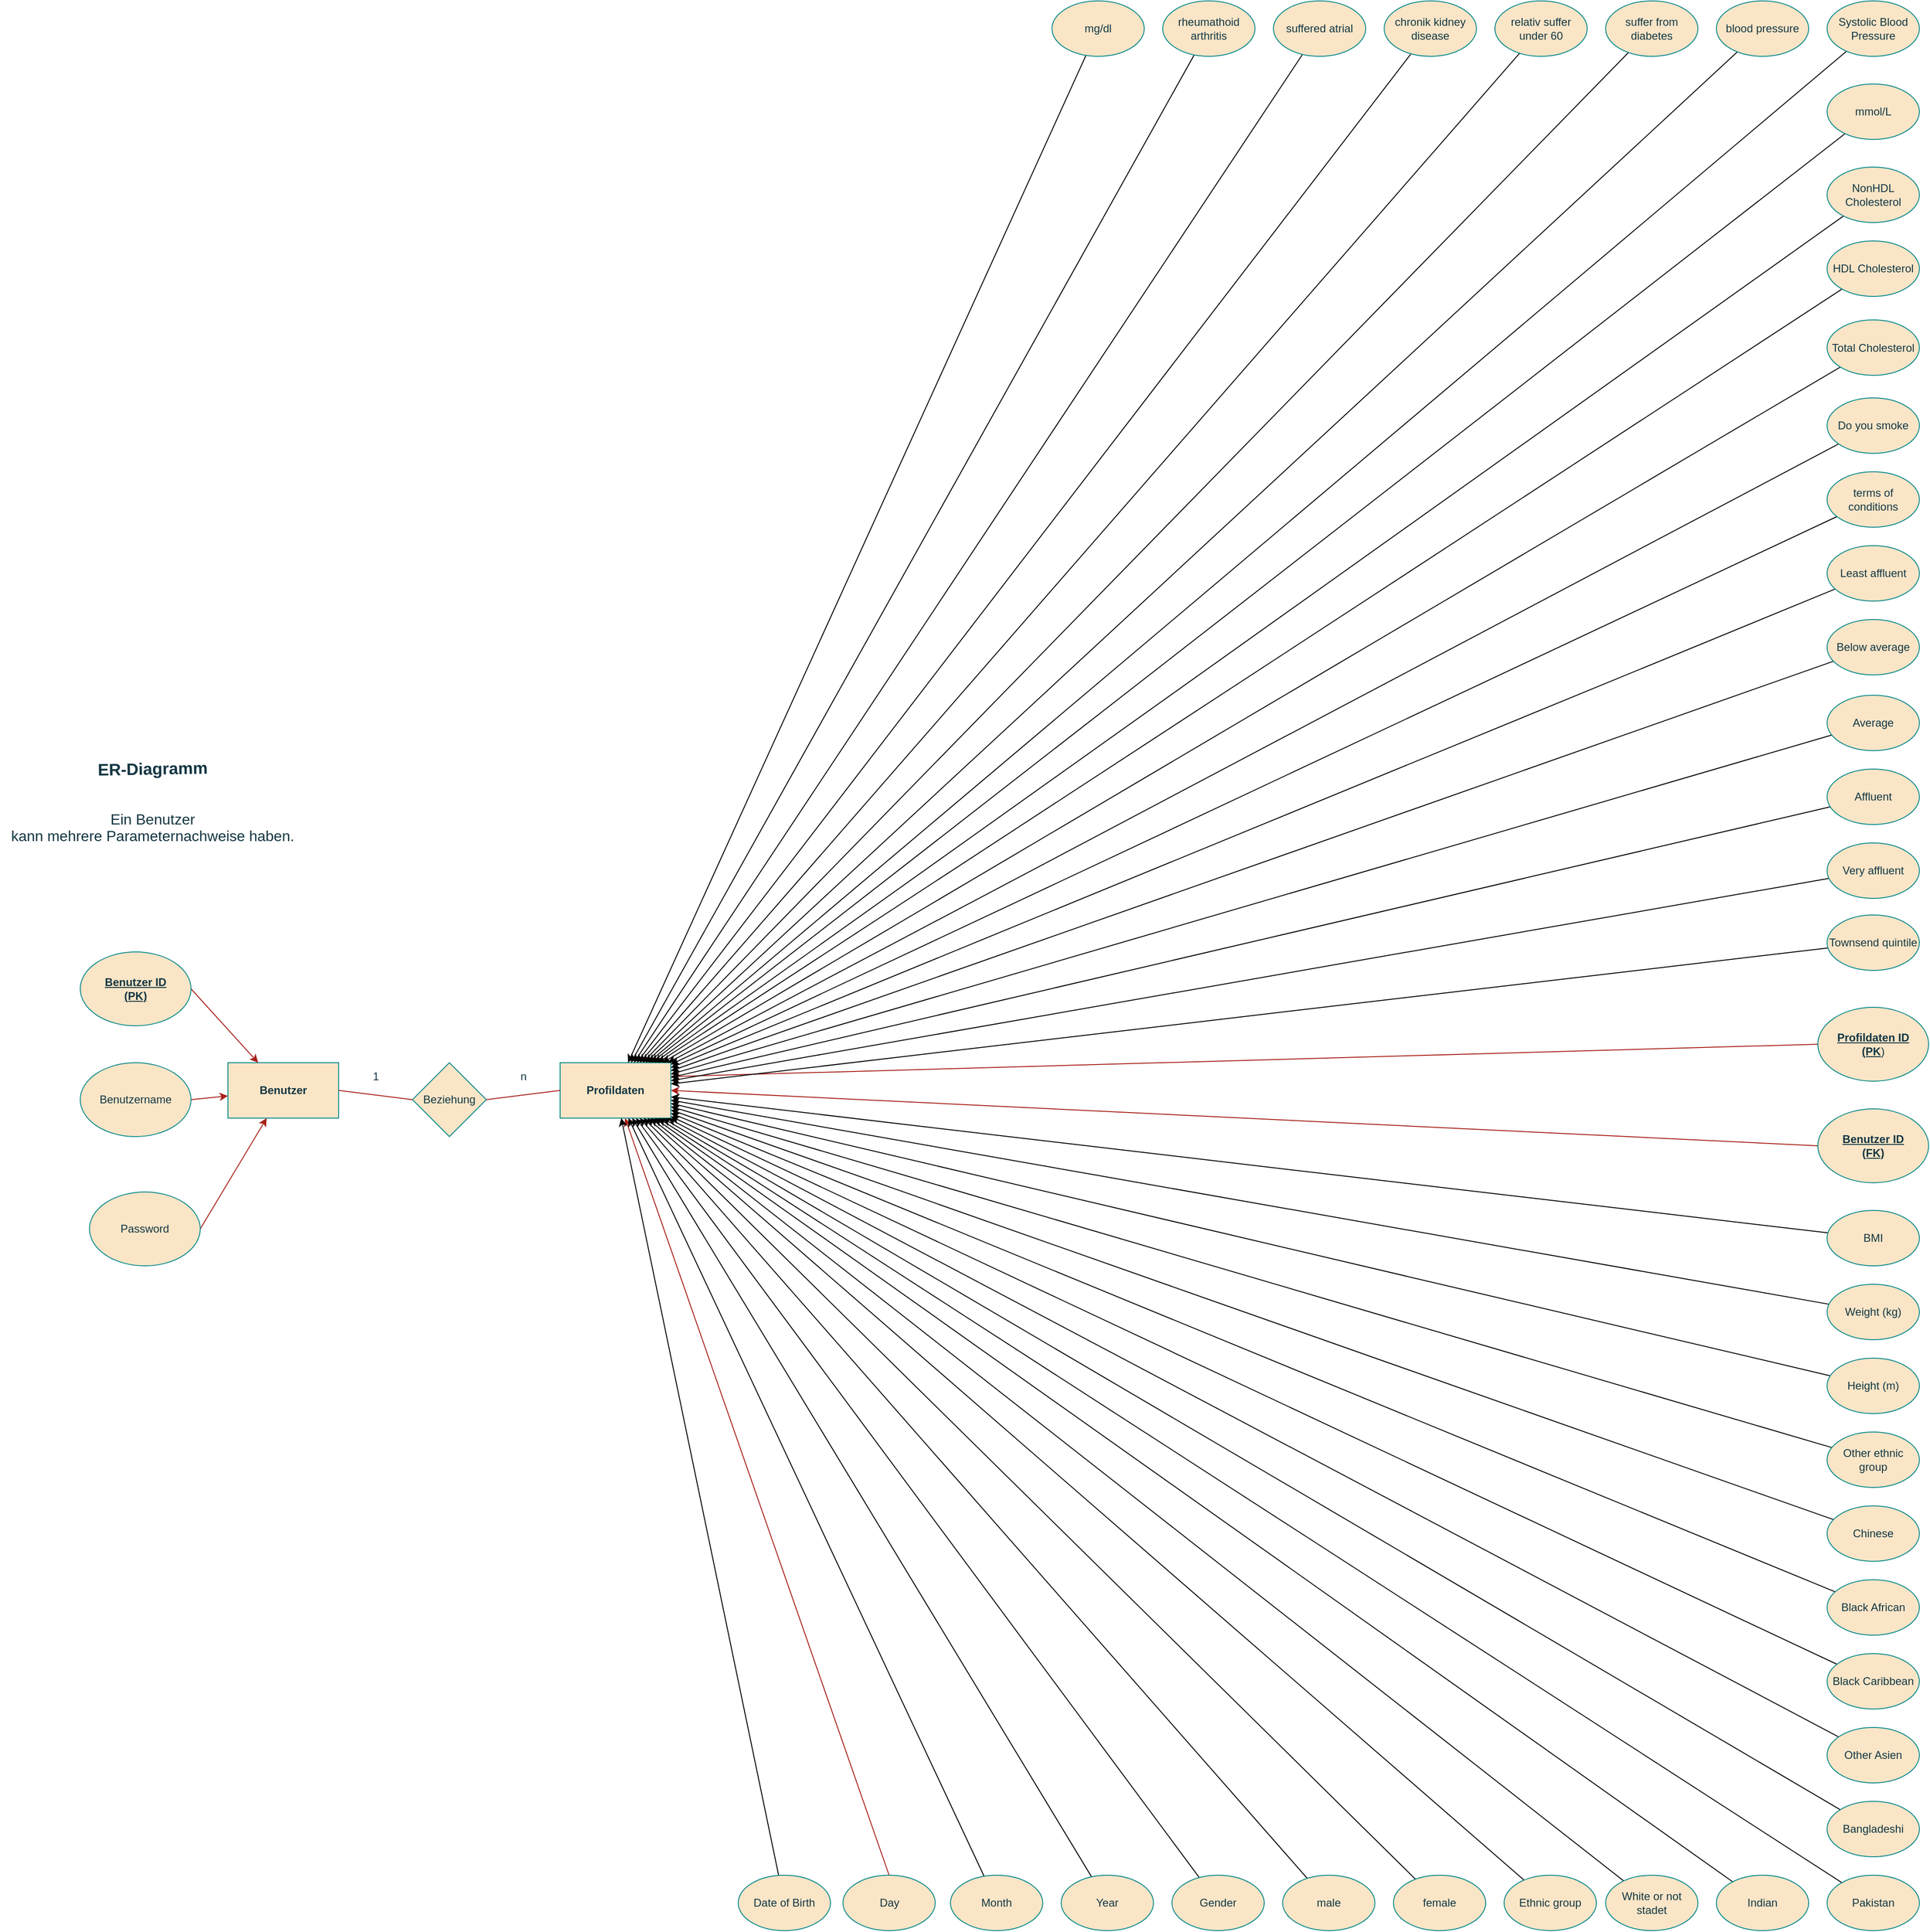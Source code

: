 <mxfile version="24.8.6">
  <diagram name="Seite-1" id="MP-LLtCLatFORLgfSGGj">
    <mxGraphModel dx="3050" dy="2435" grid="1" gridSize="10" guides="1" tooltips="1" connect="1" arrows="1" fold="1" page="1" pageScale="1" pageWidth="827" pageHeight="1169" math="0" shadow="0">
      <root>
        <mxCell id="0" />
        <mxCell id="1" parent="0" />
        <mxCell id="QgiqVFYCfaP-VQnLxZwK-1" value="&lt;b&gt;Benutzer&lt;/b&gt;" style="rounded=0;whiteSpace=wrap;html=1;labelBackgroundColor=none;fillColor=#FAE5C7;strokeColor=#0F8B8D;fontColor=#143642;" parent="1" vertex="1">
          <mxGeometry x="-253" y="220" width="120" height="60" as="geometry" />
        </mxCell>
        <mxCell id="QgiqVFYCfaP-VQnLxZwK-2" style="rounded=0;orthogonalLoop=1;jettySize=auto;html=1;exitX=1;exitY=0.5;exitDx=0;exitDy=0;labelBackgroundColor=none;strokeColor=#A8201A;fontColor=default;" parent="1" source="QgiqVFYCfaP-VQnLxZwK-3" target="QgiqVFYCfaP-VQnLxZwK-1" edge="1">
          <mxGeometry relative="1" as="geometry" />
        </mxCell>
        <mxCell id="QgiqVFYCfaP-VQnLxZwK-3" value="Benutzername" style="ellipse;whiteSpace=wrap;html=1;labelBackgroundColor=none;fillColor=#FAE5C7;strokeColor=#0F8B8D;fontColor=#143642;" parent="1" vertex="1">
          <mxGeometry x="-413" y="220" width="120" height="80" as="geometry" />
        </mxCell>
        <mxCell id="QgiqVFYCfaP-VQnLxZwK-4" value="Beziehung" style="rhombus;whiteSpace=wrap;html=1;labelBackgroundColor=none;fillColor=#FAE5C7;strokeColor=#0F8B8D;fontColor=#143642;" parent="1" vertex="1">
          <mxGeometry x="-53" y="220" width="80" height="80" as="geometry" />
        </mxCell>
        <mxCell id="QgiqVFYCfaP-VQnLxZwK-5" value="&lt;b&gt;Profildaten&lt;/b&gt;" style="rounded=0;whiteSpace=wrap;html=1;labelBackgroundColor=none;fillColor=#FAE5C7;strokeColor=#0F8B8D;fontColor=#143642;" parent="1" vertex="1">
          <mxGeometry x="107" y="220" width="120" height="60" as="geometry" />
        </mxCell>
        <mxCell id="QgiqVFYCfaP-VQnLxZwK-6" value="" style="endArrow=none;html=1;rounded=0;exitX=1;exitY=0.5;exitDx=0;exitDy=0;entryX=0;entryY=0.5;entryDx=0;entryDy=0;labelBackgroundColor=none;strokeColor=#A8201A;fontColor=default;" parent="1" source="QgiqVFYCfaP-VQnLxZwK-1" target="QgiqVFYCfaP-VQnLxZwK-4" edge="1">
          <mxGeometry width="50" height="50" relative="1" as="geometry">
            <mxPoint x="-93" y="180" as="sourcePoint" />
            <mxPoint x="-43" y="130" as="targetPoint" />
          </mxGeometry>
        </mxCell>
        <mxCell id="QgiqVFYCfaP-VQnLxZwK-7" value="" style="endArrow=none;html=1;rounded=0;exitX=1;exitY=0.5;exitDx=0;exitDy=0;entryX=0;entryY=0.5;entryDx=0;entryDy=0;labelBackgroundColor=none;strokeColor=#A8201A;fontColor=default;" parent="1" source="QgiqVFYCfaP-VQnLxZwK-4" target="QgiqVFYCfaP-VQnLxZwK-5" edge="1">
          <mxGeometry width="50" height="50" relative="1" as="geometry">
            <mxPoint x="67" y="210" as="sourcePoint" />
            <mxPoint x="117" y="160" as="targetPoint" />
          </mxGeometry>
        </mxCell>
        <mxCell id="QgiqVFYCfaP-VQnLxZwK-8" value="1" style="text;html=1;align=center;verticalAlign=middle;resizable=0;points=[];autosize=1;strokeColor=none;fillColor=none;labelBackgroundColor=none;fontColor=#143642;" parent="1" vertex="1">
          <mxGeometry x="-108" y="220" width="30" height="30" as="geometry" />
        </mxCell>
        <mxCell id="QgiqVFYCfaP-VQnLxZwK-9" value="n" style="text;html=1;align=center;verticalAlign=middle;resizable=0;points=[];autosize=1;strokeColor=none;fillColor=none;labelBackgroundColor=none;fontColor=#143642;" parent="1" vertex="1">
          <mxGeometry x="52" y="220" width="30" height="30" as="geometry" />
        </mxCell>
        <mxCell id="QgiqVFYCfaP-VQnLxZwK-10" style="rounded=0;orthogonalLoop=1;jettySize=auto;html=1;exitX=0;exitY=0.5;exitDx=0;exitDy=0;entryX=1;entryY=0.5;entryDx=0;entryDy=0;labelBackgroundColor=none;strokeColor=#A8201A;fontColor=default;" parent="1" source="QgiqVFYCfaP-VQnLxZwK-11" target="QgiqVFYCfaP-VQnLxZwK-5" edge="1">
          <mxGeometry relative="1" as="geometry" />
        </mxCell>
        <mxCell id="QgiqVFYCfaP-VQnLxZwK-11" value="&lt;b&gt;&lt;u&gt;Benutzer ID&lt;/u&gt;&lt;/b&gt;&lt;div&gt;&lt;b&gt;&lt;u&gt;(FK)&lt;/u&gt;&lt;/b&gt;&lt;/div&gt;" style="ellipse;whiteSpace=wrap;html=1;labelBackgroundColor=none;fillColor=#FAE5C7;strokeColor=#0F8B8D;fontColor=#143642;" parent="1" vertex="1">
          <mxGeometry x="1470" y="270" width="120" height="80" as="geometry" />
        </mxCell>
        <mxCell id="QgiqVFYCfaP-VQnLxZwK-12" style="rounded=0;orthogonalLoop=1;jettySize=auto;html=1;exitX=1;exitY=0.5;exitDx=0;exitDy=0;labelBackgroundColor=none;strokeColor=#A8201A;fontColor=default;" parent="1" source="QgiqVFYCfaP-VQnLxZwK-13" target="QgiqVFYCfaP-VQnLxZwK-1" edge="1">
          <mxGeometry relative="1" as="geometry" />
        </mxCell>
        <mxCell id="QgiqVFYCfaP-VQnLxZwK-13" value="Password" style="ellipse;whiteSpace=wrap;html=1;labelBackgroundColor=none;fillColor=#FAE5C7;strokeColor=#0F8B8D;fontColor=#143642;" parent="1" vertex="1">
          <mxGeometry x="-403" y="360" width="120" height="80" as="geometry" />
        </mxCell>
        <mxCell id="QgiqVFYCfaP-VQnLxZwK-14" style="rounded=0;orthogonalLoop=1;jettySize=auto;html=1;exitX=1;exitY=0.5;exitDx=0;exitDy=0;labelBackgroundColor=none;strokeColor=#A8201A;fontColor=default;" parent="1" source="QgiqVFYCfaP-VQnLxZwK-15" target="QgiqVFYCfaP-VQnLxZwK-1" edge="1">
          <mxGeometry relative="1" as="geometry" />
        </mxCell>
        <mxCell id="QgiqVFYCfaP-VQnLxZwK-15" value="&lt;u&gt;&lt;b&gt;Benutzer ID&lt;/b&gt;&lt;/u&gt;&lt;div&gt;&lt;u&gt;&lt;b&gt;(PK)&lt;/b&gt;&lt;/u&gt;&lt;/div&gt;" style="ellipse;whiteSpace=wrap;html=1;labelBackgroundColor=none;fillColor=#FAE5C7;strokeColor=#0F8B8D;fontColor=#143642;" parent="1" vertex="1">
          <mxGeometry x="-413" y="100" width="120" height="80" as="geometry" />
        </mxCell>
        <mxCell id="QgiqVFYCfaP-VQnLxZwK-22" style="rounded=0;orthogonalLoop=1;jettySize=auto;html=1;exitX=0.5;exitY=0;exitDx=0;exitDy=0;labelBackgroundColor=none;strokeColor=#A8201A;fontColor=default;curved=1;" parent="1" source="QgiqVFYCfaP-VQnLxZwK-23" target="QgiqVFYCfaP-VQnLxZwK-5" edge="1">
          <mxGeometry relative="1" as="geometry" />
        </mxCell>
        <mxCell id="QgiqVFYCfaP-VQnLxZwK-23" value="Day" style="ellipse;whiteSpace=wrap;html=1;labelBackgroundColor=none;fillColor=#FAE5C7;strokeColor=#0F8B8D;fontColor=#143642;" parent="1" vertex="1">
          <mxGeometry x="413.5" y="1100" width="100" height="60" as="geometry" />
        </mxCell>
        <mxCell id="QgiqVFYCfaP-VQnLxZwK-26" style="rounded=0;orthogonalLoop=1;jettySize=auto;html=1;exitX=0;exitY=0.5;exitDx=0;exitDy=0;entryX=1;entryY=0.25;entryDx=0;entryDy=0;labelBackgroundColor=none;strokeColor=#A8201A;fontColor=default;" parent="1" source="QgiqVFYCfaP-VQnLxZwK-27" target="QgiqVFYCfaP-VQnLxZwK-5" edge="1">
          <mxGeometry relative="1" as="geometry" />
        </mxCell>
        <mxCell id="QgiqVFYCfaP-VQnLxZwK-27" value="&lt;b&gt;&lt;u&gt;Profildaten ID&lt;/u&gt;&lt;/b&gt;&lt;div&gt;&lt;b&gt;&lt;u&gt;(PK&lt;/u&gt;&lt;/b&gt;)&lt;/div&gt;" style="ellipse;whiteSpace=wrap;html=1;labelBackgroundColor=none;fillColor=#FAE5C7;strokeColor=#0F8B8D;fontColor=#143642;" parent="1" vertex="1">
          <mxGeometry x="1470" y="160" width="120" height="80" as="geometry" />
        </mxCell>
        <mxCell id="QgiqVFYCfaP-VQnLxZwK-28" value="&lt;p style=&quot;mso-margin-top-alt:auto;mso-margin-bottom-alt:auto;&lt;br/&gt;line-height:normal;mso-outline-level:3&quot; class=&quot;MsoNormal&quot;&gt;&lt;b&gt;&lt;span style=&quot;font-size:13.5pt;&lt;br/&gt;font-family:&amp;quot;Times New Roman&amp;quot;,serif;mso-fareast-font-family:&amp;quot;Times New Roman&amp;quot;;&lt;br/&gt;mso-font-kerning:0pt;mso-ligatures:none;mso-fareast-language:DE&quot;&gt;ER-Diagramm&lt;br&gt;&lt;/span&gt;&lt;/b&gt;&lt;/p&gt;" style="text;html=1;align=center;verticalAlign=middle;resizable=0;points=[];autosize=1;strokeColor=none;fillColor=none;rotation=-1;labelBackgroundColor=none;fontColor=#143642;" parent="1" vertex="1">
          <mxGeometry x="-405" y="-128" width="140" height="60" as="geometry" />
        </mxCell>
        <mxCell id="QgiqVFYCfaP-VQnLxZwK-29" value="&lt;p style=&quot;mso-margin-top-alt:auto;mso-margin-bottom-alt:auto;&lt;br/&gt;margin-left:36.0pt;line-height:normal&quot; class=&quot;MsoNormal&quot;&gt;&lt;span style=&quot;font-size:12.0pt;&lt;br/&gt;font-family:&amp;quot;Times New Roman&amp;quot;,serif;mso-fareast-font-family:&amp;quot;Times New Roman&amp;quot;;&lt;br/&gt;mso-font-kerning:0pt;mso-ligatures:none;mso-fareast-language:DE&quot;&gt;Ein Benutzer&lt;br&gt;kann mehrere Parameternachweise haben.&lt;b&gt;&lt;/b&gt;&lt;/span&gt;&lt;/p&gt;" style="text;html=1;align=center;verticalAlign=middle;resizable=0;points=[];autosize=1;strokeColor=none;fillColor=none;labelBackgroundColor=none;fontColor=#143642;" parent="1" vertex="1">
          <mxGeometry x="-500" y="-70" width="330" height="70" as="geometry" />
        </mxCell>
        <mxCell id="cBlSXwgAB2ltFDq-QTNZ-32" style="rounded=0;orthogonalLoop=1;jettySize=auto;html=1;" edge="1" parent="1" source="QgiqVFYCfaP-VQnLxZwK-30" target="QgiqVFYCfaP-VQnLxZwK-5">
          <mxGeometry relative="1" as="geometry" />
        </mxCell>
        <mxCell id="QgiqVFYCfaP-VQnLxZwK-30" value="Systolic Blood Pressure" style="ellipse;whiteSpace=wrap;html=1;labelBackgroundColor=none;fillColor=#FAE5C7;strokeColor=#0F8B8D;fontColor=#143642;" parent="1" vertex="1">
          <mxGeometry x="1480" y="-930" width="100" height="60" as="geometry" />
        </mxCell>
        <mxCell id="cBlSXwgAB2ltFDq-QTNZ-31" style="rounded=0;orthogonalLoop=1;jettySize=auto;html=1;" edge="1" parent="1" source="QgiqVFYCfaP-VQnLxZwK-31" target="QgiqVFYCfaP-VQnLxZwK-5">
          <mxGeometry relative="1" as="geometry" />
        </mxCell>
        <mxCell id="QgiqVFYCfaP-VQnLxZwK-31" value="mmol/L" style="ellipse;whiteSpace=wrap;html=1;labelBackgroundColor=none;fillColor=#FAE5C7;strokeColor=#0F8B8D;fontColor=#143642;" parent="1" vertex="1">
          <mxGeometry x="1480" y="-840" width="100" height="60" as="geometry" />
        </mxCell>
        <mxCell id="cBlSXwgAB2ltFDq-QTNZ-30" style="rounded=0;orthogonalLoop=1;jettySize=auto;html=1;" edge="1" parent="1" source="QgiqVFYCfaP-VQnLxZwK-32" target="QgiqVFYCfaP-VQnLxZwK-5">
          <mxGeometry relative="1" as="geometry" />
        </mxCell>
        <mxCell id="QgiqVFYCfaP-VQnLxZwK-32" value="NonHDL Cholesterol" style="ellipse;whiteSpace=wrap;html=1;labelBackgroundColor=none;fillColor=#FAE5C7;strokeColor=#0F8B8D;fontColor=#143642;" parent="1" vertex="1">
          <mxGeometry x="1480" y="-750" width="100" height="60" as="geometry" />
        </mxCell>
        <mxCell id="cBlSXwgAB2ltFDq-QTNZ-29" style="rounded=0;orthogonalLoop=1;jettySize=auto;html=1;" edge="1" parent="1" source="QgiqVFYCfaP-VQnLxZwK-33" target="QgiqVFYCfaP-VQnLxZwK-5">
          <mxGeometry relative="1" as="geometry" />
        </mxCell>
        <mxCell id="QgiqVFYCfaP-VQnLxZwK-33" value="HDL Cholesterol" style="ellipse;whiteSpace=wrap;html=1;labelBackgroundColor=none;fillColor=#FAE5C7;strokeColor=#0F8B8D;fontColor=#143642;" parent="1" vertex="1">
          <mxGeometry x="1480" y="-670" width="100" height="60" as="geometry" />
        </mxCell>
        <mxCell id="cBlSXwgAB2ltFDq-QTNZ-28" style="rounded=0;orthogonalLoop=1;jettySize=auto;html=1;" edge="1" parent="1" source="QgiqVFYCfaP-VQnLxZwK-34" target="QgiqVFYCfaP-VQnLxZwK-5">
          <mxGeometry relative="1" as="geometry" />
        </mxCell>
        <mxCell id="QgiqVFYCfaP-VQnLxZwK-34" value="Total Cholesterol" style="ellipse;whiteSpace=wrap;html=1;labelBackgroundColor=none;fillColor=#FAE5C7;strokeColor=#0F8B8D;fontColor=#143642;" parent="1" vertex="1">
          <mxGeometry x="1480" y="-584.5" width="100" height="60" as="geometry" />
        </mxCell>
        <mxCell id="cBlSXwgAB2ltFDq-QTNZ-27" style="rounded=0;orthogonalLoop=1;jettySize=auto;html=1;" edge="1" parent="1" source="QgiqVFYCfaP-VQnLxZwK-35" target="QgiqVFYCfaP-VQnLxZwK-5">
          <mxGeometry relative="1" as="geometry" />
        </mxCell>
        <mxCell id="QgiqVFYCfaP-VQnLxZwK-35" value="Do you smoke" style="ellipse;whiteSpace=wrap;html=1;labelBackgroundColor=none;fillColor=#FAE5C7;strokeColor=#0F8B8D;fontColor=#143642;" parent="1" vertex="1">
          <mxGeometry x="1480" y="-500" width="100" height="60" as="geometry" />
        </mxCell>
        <mxCell id="cBlSXwgAB2ltFDq-QTNZ-26" style="rounded=0;orthogonalLoop=1;jettySize=auto;html=1;" edge="1" parent="1" source="QgiqVFYCfaP-VQnLxZwK-36" target="QgiqVFYCfaP-VQnLxZwK-5">
          <mxGeometry relative="1" as="geometry" />
        </mxCell>
        <mxCell id="QgiqVFYCfaP-VQnLxZwK-36" value="terms of conditions" style="ellipse;whiteSpace=wrap;html=1;labelBackgroundColor=none;fillColor=#FAE5C7;strokeColor=#0F8B8D;fontColor=#143642;" parent="1" vertex="1">
          <mxGeometry x="1480" y="-420" width="100" height="60" as="geometry" />
        </mxCell>
        <mxCell id="cBlSXwgAB2ltFDq-QTNZ-25" style="rounded=0;orthogonalLoop=1;jettySize=auto;html=1;" edge="1" parent="1" source="QgiqVFYCfaP-VQnLxZwK-37" target="QgiqVFYCfaP-VQnLxZwK-5">
          <mxGeometry relative="1" as="geometry" />
        </mxCell>
        <mxCell id="QgiqVFYCfaP-VQnLxZwK-37" value="Least affluent" style="ellipse;whiteSpace=wrap;html=1;labelBackgroundColor=none;fillColor=#FAE5C7;strokeColor=#0F8B8D;fontColor=#143642;" parent="1" vertex="1">
          <mxGeometry x="1480" y="-340" width="100" height="60" as="geometry" />
        </mxCell>
        <mxCell id="cBlSXwgAB2ltFDq-QTNZ-24" style="rounded=0;orthogonalLoop=1;jettySize=auto;html=1;" edge="1" parent="1" source="QgiqVFYCfaP-VQnLxZwK-38" target="QgiqVFYCfaP-VQnLxZwK-5">
          <mxGeometry relative="1" as="geometry" />
        </mxCell>
        <mxCell id="QgiqVFYCfaP-VQnLxZwK-38" value="Below average" style="ellipse;whiteSpace=wrap;html=1;labelBackgroundColor=none;fillColor=#FAE5C7;strokeColor=#0F8B8D;fontColor=#143642;" parent="1" vertex="1">
          <mxGeometry x="1480" y="-260" width="100" height="60" as="geometry" />
        </mxCell>
        <mxCell id="cBlSXwgAB2ltFDq-QTNZ-23" style="rounded=0;orthogonalLoop=1;jettySize=auto;html=1;" edge="1" parent="1" source="QgiqVFYCfaP-VQnLxZwK-39" target="QgiqVFYCfaP-VQnLxZwK-5">
          <mxGeometry relative="1" as="geometry" />
        </mxCell>
        <mxCell id="QgiqVFYCfaP-VQnLxZwK-39" value="Average" style="ellipse;whiteSpace=wrap;html=1;labelBackgroundColor=none;fillColor=#FAE5C7;strokeColor=#0F8B8D;fontColor=#143642;" parent="1" vertex="1">
          <mxGeometry x="1480" y="-178" width="100" height="60" as="geometry" />
        </mxCell>
        <mxCell id="cBlSXwgAB2ltFDq-QTNZ-22" style="rounded=0;orthogonalLoop=1;jettySize=auto;html=1;" edge="1" parent="1" source="QgiqVFYCfaP-VQnLxZwK-40" target="QgiqVFYCfaP-VQnLxZwK-5">
          <mxGeometry relative="1" as="geometry" />
        </mxCell>
        <mxCell id="QgiqVFYCfaP-VQnLxZwK-40" value="Affluent" style="ellipse;whiteSpace=wrap;html=1;labelBackgroundColor=none;fillColor=#FAE5C7;strokeColor=#0F8B8D;fontColor=#143642;" parent="1" vertex="1">
          <mxGeometry x="1480" y="-98" width="100" height="60" as="geometry" />
        </mxCell>
        <mxCell id="cBlSXwgAB2ltFDq-QTNZ-20" style="rounded=0;orthogonalLoop=1;jettySize=auto;html=1;" edge="1" parent="1" source="QgiqVFYCfaP-VQnLxZwK-41" target="QgiqVFYCfaP-VQnLxZwK-5">
          <mxGeometry relative="1" as="geometry" />
        </mxCell>
        <mxCell id="QgiqVFYCfaP-VQnLxZwK-41" value="Very affluent" style="ellipse;whiteSpace=wrap;html=1;labelBackgroundColor=none;fillColor=#FAE5C7;strokeColor=#0F8B8D;fontColor=#143642;" parent="1" vertex="1">
          <mxGeometry x="1480" y="-18" width="100" height="60" as="geometry" />
        </mxCell>
        <mxCell id="cBlSXwgAB2ltFDq-QTNZ-21" style="rounded=0;orthogonalLoop=1;jettySize=auto;html=1;" edge="1" parent="1" source="QgiqVFYCfaP-VQnLxZwK-42" target="QgiqVFYCfaP-VQnLxZwK-5">
          <mxGeometry relative="1" as="geometry" />
        </mxCell>
        <mxCell id="QgiqVFYCfaP-VQnLxZwK-42" value="Townsend quintile" style="ellipse;whiteSpace=wrap;html=1;labelBackgroundColor=none;fillColor=#FAE5C7;strokeColor=#0F8B8D;fontColor=#143642;" parent="1" vertex="1">
          <mxGeometry x="1480" y="60" width="100" height="60" as="geometry" />
        </mxCell>
        <mxCell id="cBlSXwgAB2ltFDq-QTNZ-39" style="rounded=0;orthogonalLoop=1;jettySize=auto;html=1;" edge="1" parent="1" source="QgiqVFYCfaP-VQnLxZwK-44" target="QgiqVFYCfaP-VQnLxZwK-5">
          <mxGeometry relative="1" as="geometry" />
        </mxCell>
        <mxCell id="QgiqVFYCfaP-VQnLxZwK-44" value="mg/dl" style="ellipse;whiteSpace=wrap;html=1;labelBackgroundColor=none;fillColor=#FAE5C7;strokeColor=#0F8B8D;fontColor=#143642;" parent="1" vertex="1">
          <mxGeometry x="640" y="-930" width="100" height="60" as="geometry" />
        </mxCell>
        <mxCell id="cBlSXwgAB2ltFDq-QTNZ-38" style="rounded=0;orthogonalLoop=1;jettySize=auto;html=1;" edge="1" parent="1" source="QgiqVFYCfaP-VQnLxZwK-45" target="QgiqVFYCfaP-VQnLxZwK-5">
          <mxGeometry relative="1" as="geometry" />
        </mxCell>
        <mxCell id="QgiqVFYCfaP-VQnLxZwK-45" value="rheumathoid arthritis" style="ellipse;whiteSpace=wrap;html=1;labelBackgroundColor=none;fillColor=#FAE5C7;strokeColor=#0F8B8D;fontColor=#143642;" parent="1" vertex="1">
          <mxGeometry x="760" y="-930" width="100" height="60" as="geometry" />
        </mxCell>
        <mxCell id="cBlSXwgAB2ltFDq-QTNZ-33" style="rounded=0;orthogonalLoop=1;jettySize=auto;html=1;" edge="1" parent="1" source="QgiqVFYCfaP-VQnLxZwK-47" target="QgiqVFYCfaP-VQnLxZwK-5">
          <mxGeometry relative="1" as="geometry" />
        </mxCell>
        <mxCell id="QgiqVFYCfaP-VQnLxZwK-47" value="blood pressure" style="ellipse;whiteSpace=wrap;html=1;labelBackgroundColor=none;fillColor=#FAE5C7;strokeColor=#0F8B8D;fontColor=#143642;" parent="1" vertex="1">
          <mxGeometry x="1360" y="-930" width="100" height="60" as="geometry" />
        </mxCell>
        <mxCell id="cBlSXwgAB2ltFDq-QTNZ-34" style="rounded=0;orthogonalLoop=1;jettySize=auto;html=1;" edge="1" parent="1" source="QgiqVFYCfaP-VQnLxZwK-48" target="QgiqVFYCfaP-VQnLxZwK-5">
          <mxGeometry relative="1" as="geometry" />
        </mxCell>
        <mxCell id="QgiqVFYCfaP-VQnLxZwK-48" value="suffer from diabetes" style="ellipse;whiteSpace=wrap;html=1;labelBackgroundColor=none;fillColor=#FAE5C7;strokeColor=#0F8B8D;fontColor=#143642;" parent="1" vertex="1">
          <mxGeometry x="1240" y="-930" width="100" height="60" as="geometry" />
        </mxCell>
        <mxCell id="cBlSXwgAB2ltFDq-QTNZ-35" style="rounded=0;orthogonalLoop=1;jettySize=auto;html=1;" edge="1" parent="1" source="QgiqVFYCfaP-VQnLxZwK-49" target="QgiqVFYCfaP-VQnLxZwK-5">
          <mxGeometry relative="1" as="geometry" />
        </mxCell>
        <mxCell id="QgiqVFYCfaP-VQnLxZwK-49" value="relativ suffer under 60" style="ellipse;whiteSpace=wrap;html=1;labelBackgroundColor=none;fillColor=#FAE5C7;strokeColor=#0F8B8D;fontColor=#143642;" parent="1" vertex="1">
          <mxGeometry x="1120" y="-930" width="100" height="60" as="geometry" />
        </mxCell>
        <mxCell id="cBlSXwgAB2ltFDq-QTNZ-36" style="rounded=0;orthogonalLoop=1;jettySize=auto;html=1;" edge="1" parent="1" source="QgiqVFYCfaP-VQnLxZwK-50" target="QgiqVFYCfaP-VQnLxZwK-5">
          <mxGeometry relative="1" as="geometry" />
        </mxCell>
        <mxCell id="QgiqVFYCfaP-VQnLxZwK-50" value="chronik kidney disease" style="ellipse;whiteSpace=wrap;html=1;labelBackgroundColor=none;fillColor=#FAE5C7;strokeColor=#0F8B8D;fontColor=#143642;" parent="1" vertex="1">
          <mxGeometry x="1000" y="-930" width="100" height="60" as="geometry" />
        </mxCell>
        <mxCell id="cBlSXwgAB2ltFDq-QTNZ-37" style="rounded=0;orthogonalLoop=1;jettySize=auto;html=1;" edge="1" parent="1" source="QgiqVFYCfaP-VQnLxZwK-51" target="QgiqVFYCfaP-VQnLxZwK-5">
          <mxGeometry relative="1" as="geometry" />
        </mxCell>
        <mxCell id="QgiqVFYCfaP-VQnLxZwK-51" value="suffered atrial" style="ellipse;whiteSpace=wrap;html=1;labelBackgroundColor=none;fillColor=#FAE5C7;strokeColor=#0F8B8D;fontColor=#143642;" parent="1" vertex="1">
          <mxGeometry x="880" y="-930" width="100" height="60" as="geometry" />
        </mxCell>
        <mxCell id="QgiqVFYCfaP-VQnLxZwK-72" style="rounded=0;orthogonalLoop=1;jettySize=auto;html=1;" parent="1" source="QgiqVFYCfaP-VQnLxZwK-52" target="QgiqVFYCfaP-VQnLxZwK-5" edge="1">
          <mxGeometry relative="1" as="geometry" />
        </mxCell>
        <mxCell id="QgiqVFYCfaP-VQnLxZwK-52" value="Date of Birth" style="ellipse;whiteSpace=wrap;html=1;labelBackgroundColor=none;fillColor=#FAE5C7;strokeColor=#0F8B8D;fontColor=#143642;" parent="1" vertex="1">
          <mxGeometry x="300" y="1100" width="100" height="60" as="geometry" />
        </mxCell>
        <mxCell id="cBlSXwgAB2ltFDq-QTNZ-18" style="rounded=0;orthogonalLoop=1;jettySize=auto;html=1;" edge="1" parent="1" source="QgiqVFYCfaP-VQnLxZwK-54" target="QgiqVFYCfaP-VQnLxZwK-5">
          <mxGeometry relative="1" as="geometry" />
        </mxCell>
        <mxCell id="QgiqVFYCfaP-VQnLxZwK-54" value="BMI" style="ellipse;whiteSpace=wrap;html=1;labelBackgroundColor=none;fillColor=#FAE5C7;strokeColor=#0F8B8D;fontColor=#143642;" parent="1" vertex="1">
          <mxGeometry x="1480" y="380" width="100" height="60" as="geometry" />
        </mxCell>
        <mxCell id="cBlSXwgAB2ltFDq-QTNZ-17" style="rounded=0;orthogonalLoop=1;jettySize=auto;html=1;" edge="1" parent="1" source="QgiqVFYCfaP-VQnLxZwK-55" target="QgiqVFYCfaP-VQnLxZwK-5">
          <mxGeometry relative="1" as="geometry" />
        </mxCell>
        <mxCell id="QgiqVFYCfaP-VQnLxZwK-55" value="Weight (kg)" style="ellipse;whiteSpace=wrap;html=1;labelBackgroundColor=none;fillColor=#FAE5C7;strokeColor=#0F8B8D;fontColor=#143642;" parent="1" vertex="1">
          <mxGeometry x="1480" y="460" width="100" height="60" as="geometry" />
        </mxCell>
        <mxCell id="cBlSXwgAB2ltFDq-QTNZ-16" style="rounded=0;orthogonalLoop=1;jettySize=auto;html=1;" edge="1" parent="1" source="QgiqVFYCfaP-VQnLxZwK-56" target="QgiqVFYCfaP-VQnLxZwK-5">
          <mxGeometry relative="1" as="geometry" />
        </mxCell>
        <mxCell id="QgiqVFYCfaP-VQnLxZwK-56" value="Height (m)" style="ellipse;whiteSpace=wrap;html=1;labelBackgroundColor=none;fillColor=#FAE5C7;strokeColor=#0F8B8D;fontColor=#143642;" parent="1" vertex="1">
          <mxGeometry x="1480" y="540" width="100" height="60" as="geometry" />
        </mxCell>
        <mxCell id="cBlSXwgAB2ltFDq-QTNZ-15" style="rounded=0;orthogonalLoop=1;jettySize=auto;html=1;" edge="1" parent="1" source="QgiqVFYCfaP-VQnLxZwK-57" target="QgiqVFYCfaP-VQnLxZwK-5">
          <mxGeometry relative="1" as="geometry" />
        </mxCell>
        <mxCell id="QgiqVFYCfaP-VQnLxZwK-57" value="Other ethnic group" style="ellipse;whiteSpace=wrap;html=1;labelBackgroundColor=none;fillColor=#FAE5C7;strokeColor=#0F8B8D;fontColor=#143642;" parent="1" vertex="1">
          <mxGeometry x="1480" y="620" width="100" height="60" as="geometry" />
        </mxCell>
        <mxCell id="cBlSXwgAB2ltFDq-QTNZ-14" style="rounded=0;orthogonalLoop=1;jettySize=auto;html=1;" edge="1" parent="1" source="QgiqVFYCfaP-VQnLxZwK-58" target="QgiqVFYCfaP-VQnLxZwK-5">
          <mxGeometry relative="1" as="geometry" />
        </mxCell>
        <mxCell id="QgiqVFYCfaP-VQnLxZwK-58" value="Chinese" style="ellipse;whiteSpace=wrap;html=1;labelBackgroundColor=none;fillColor=#FAE5C7;strokeColor=#0F8B8D;fontColor=#143642;" parent="1" vertex="1">
          <mxGeometry x="1480" y="700" width="100" height="60" as="geometry" />
        </mxCell>
        <mxCell id="cBlSXwgAB2ltFDq-QTNZ-13" style="rounded=0;orthogonalLoop=1;jettySize=auto;html=1;" edge="1" parent="1" source="QgiqVFYCfaP-VQnLxZwK-59" target="QgiqVFYCfaP-VQnLxZwK-5">
          <mxGeometry relative="1" as="geometry" />
        </mxCell>
        <mxCell id="QgiqVFYCfaP-VQnLxZwK-59" value="Black African" style="ellipse;whiteSpace=wrap;html=1;labelBackgroundColor=none;fillColor=#FAE5C7;strokeColor=#0F8B8D;fontColor=#143642;" parent="1" vertex="1">
          <mxGeometry x="1480" y="780" width="100" height="60" as="geometry" />
        </mxCell>
        <mxCell id="cBlSXwgAB2ltFDq-QTNZ-12" style="rounded=0;orthogonalLoop=1;jettySize=auto;html=1;" edge="1" parent="1" source="QgiqVFYCfaP-VQnLxZwK-60" target="QgiqVFYCfaP-VQnLxZwK-5">
          <mxGeometry relative="1" as="geometry" />
        </mxCell>
        <mxCell id="QgiqVFYCfaP-VQnLxZwK-60" value="Black Caribbean" style="ellipse;whiteSpace=wrap;html=1;labelBackgroundColor=none;fillColor=#FAE5C7;strokeColor=#0F8B8D;fontColor=#143642;" parent="1" vertex="1">
          <mxGeometry x="1480" y="860" width="100" height="60" as="geometry" />
        </mxCell>
        <mxCell id="cBlSXwgAB2ltFDq-QTNZ-11" style="rounded=0;orthogonalLoop=1;jettySize=auto;html=1;" edge="1" parent="1" source="QgiqVFYCfaP-VQnLxZwK-61" target="QgiqVFYCfaP-VQnLxZwK-5">
          <mxGeometry relative="1" as="geometry" />
        </mxCell>
        <mxCell id="QgiqVFYCfaP-VQnLxZwK-61" value="Other Asien" style="ellipse;whiteSpace=wrap;html=1;labelBackgroundColor=none;fillColor=#FAE5C7;strokeColor=#0F8B8D;fontColor=#143642;" parent="1" vertex="1">
          <mxGeometry x="1480" y="940" width="100" height="60" as="geometry" />
        </mxCell>
        <mxCell id="cBlSXwgAB2ltFDq-QTNZ-10" style="rounded=0;orthogonalLoop=1;jettySize=auto;html=1;" edge="1" parent="1" source="QgiqVFYCfaP-VQnLxZwK-62" target="QgiqVFYCfaP-VQnLxZwK-5">
          <mxGeometry relative="1" as="geometry" />
        </mxCell>
        <mxCell id="QgiqVFYCfaP-VQnLxZwK-62" value="Bangladeshi" style="ellipse;whiteSpace=wrap;html=1;labelBackgroundColor=none;fillColor=#FAE5C7;strokeColor=#0F8B8D;fontColor=#143642;" parent="1" vertex="1">
          <mxGeometry x="1480" y="1020" width="100" height="60" as="geometry" />
        </mxCell>
        <mxCell id="cBlSXwgAB2ltFDq-QTNZ-9" style="rounded=0;orthogonalLoop=1;jettySize=auto;html=1;" edge="1" parent="1" source="QgiqVFYCfaP-VQnLxZwK-63" target="QgiqVFYCfaP-VQnLxZwK-5">
          <mxGeometry relative="1" as="geometry" />
        </mxCell>
        <mxCell id="QgiqVFYCfaP-VQnLxZwK-63" value="Pakistan" style="ellipse;whiteSpace=wrap;html=1;labelBackgroundColor=none;fillColor=#FAE5C7;strokeColor=#0F8B8D;fontColor=#143642;" parent="1" vertex="1">
          <mxGeometry x="1480" y="1100" width="100" height="60" as="geometry" />
        </mxCell>
        <mxCell id="cBlSXwgAB2ltFDq-QTNZ-8" style="rounded=0;orthogonalLoop=1;jettySize=auto;html=1;" edge="1" parent="1" source="QgiqVFYCfaP-VQnLxZwK-64" target="QgiqVFYCfaP-VQnLxZwK-5">
          <mxGeometry relative="1" as="geometry" />
        </mxCell>
        <mxCell id="QgiqVFYCfaP-VQnLxZwK-64" value="Indian" style="ellipse;whiteSpace=wrap;html=1;labelBackgroundColor=none;fillColor=#FAE5C7;strokeColor=#0F8B8D;fontColor=#143642;" parent="1" vertex="1">
          <mxGeometry x="1360" y="1100" width="100" height="60" as="geometry" />
        </mxCell>
        <mxCell id="cBlSXwgAB2ltFDq-QTNZ-7" style="rounded=0;orthogonalLoop=1;jettySize=auto;html=1;" edge="1" parent="1" source="QgiqVFYCfaP-VQnLxZwK-65" target="QgiqVFYCfaP-VQnLxZwK-5">
          <mxGeometry relative="1" as="geometry" />
        </mxCell>
        <mxCell id="QgiqVFYCfaP-VQnLxZwK-65" value="White or not stadet" style="ellipse;whiteSpace=wrap;html=1;labelBackgroundColor=none;fillColor=#FAE5C7;strokeColor=#0F8B8D;fontColor=#143642;" parent="1" vertex="1">
          <mxGeometry x="1240" y="1100" width="100" height="60" as="geometry" />
        </mxCell>
        <mxCell id="cBlSXwgAB2ltFDq-QTNZ-6" style="rounded=0;orthogonalLoop=1;jettySize=auto;html=1;" edge="1" parent="1" source="QgiqVFYCfaP-VQnLxZwK-66" target="QgiqVFYCfaP-VQnLxZwK-5">
          <mxGeometry relative="1" as="geometry" />
        </mxCell>
        <mxCell id="QgiqVFYCfaP-VQnLxZwK-66" value="Ethnic group" style="ellipse;whiteSpace=wrap;html=1;labelBackgroundColor=none;fillColor=#FAE5C7;strokeColor=#0F8B8D;fontColor=#143642;" parent="1" vertex="1">
          <mxGeometry x="1130" y="1100" width="100" height="60" as="geometry" />
        </mxCell>
        <mxCell id="cBlSXwgAB2ltFDq-QTNZ-5" style="rounded=0;orthogonalLoop=1;jettySize=auto;html=1;" edge="1" parent="1" source="QgiqVFYCfaP-VQnLxZwK-67" target="QgiqVFYCfaP-VQnLxZwK-5">
          <mxGeometry relative="1" as="geometry" />
        </mxCell>
        <mxCell id="QgiqVFYCfaP-VQnLxZwK-67" value="female" style="ellipse;whiteSpace=wrap;html=1;labelBackgroundColor=none;fillColor=#FAE5C7;strokeColor=#0F8B8D;fontColor=#143642;" parent="1" vertex="1">
          <mxGeometry x="1010" y="1100" width="100" height="60" as="geometry" />
        </mxCell>
        <mxCell id="cBlSXwgAB2ltFDq-QTNZ-4" style="rounded=0;orthogonalLoop=1;jettySize=auto;html=1;" edge="1" parent="1" source="QgiqVFYCfaP-VQnLxZwK-68" target="QgiqVFYCfaP-VQnLxZwK-5">
          <mxGeometry relative="1" as="geometry" />
        </mxCell>
        <mxCell id="QgiqVFYCfaP-VQnLxZwK-68" value="male" style="ellipse;whiteSpace=wrap;html=1;labelBackgroundColor=none;fillColor=#FAE5C7;strokeColor=#0F8B8D;fontColor=#143642;" parent="1" vertex="1">
          <mxGeometry x="890" y="1100" width="100" height="60" as="geometry" />
        </mxCell>
        <mxCell id="cBlSXwgAB2ltFDq-QTNZ-3" style="rounded=0;orthogonalLoop=1;jettySize=auto;html=1;" edge="1" parent="1" source="QgiqVFYCfaP-VQnLxZwK-69" target="QgiqVFYCfaP-VQnLxZwK-5">
          <mxGeometry relative="1" as="geometry" />
        </mxCell>
        <mxCell id="QgiqVFYCfaP-VQnLxZwK-69" value="Gender" style="ellipse;whiteSpace=wrap;html=1;labelBackgroundColor=none;fillColor=#FAE5C7;strokeColor=#0F8B8D;fontColor=#143642;" parent="1" vertex="1">
          <mxGeometry x="770" y="1100" width="100" height="60" as="geometry" />
        </mxCell>
        <mxCell id="cBlSXwgAB2ltFDq-QTNZ-2" style="rounded=0;orthogonalLoop=1;jettySize=auto;html=1;" edge="1" parent="1" source="QgiqVFYCfaP-VQnLxZwK-70" target="QgiqVFYCfaP-VQnLxZwK-5">
          <mxGeometry relative="1" as="geometry" />
        </mxCell>
        <mxCell id="QgiqVFYCfaP-VQnLxZwK-70" value="Year" style="ellipse;whiteSpace=wrap;html=1;labelBackgroundColor=none;fillColor=#FAE5C7;strokeColor=#0F8B8D;fontColor=#143642;" parent="1" vertex="1">
          <mxGeometry x="650" y="1100" width="100" height="60" as="geometry" />
        </mxCell>
        <mxCell id="QgiqVFYCfaP-VQnLxZwK-73" style="rounded=0;orthogonalLoop=1;jettySize=auto;html=1;" parent="1" source="QgiqVFYCfaP-VQnLxZwK-71" target="QgiqVFYCfaP-VQnLxZwK-5" edge="1">
          <mxGeometry relative="1" as="geometry" />
        </mxCell>
        <mxCell id="QgiqVFYCfaP-VQnLxZwK-71" value="Month" style="ellipse;whiteSpace=wrap;html=1;labelBackgroundColor=none;fillColor=#FAE5C7;strokeColor=#0F8B8D;fontColor=#143642;" parent="1" vertex="1">
          <mxGeometry x="530" y="1100" width="100" height="60" as="geometry" />
        </mxCell>
      </root>
    </mxGraphModel>
  </diagram>
</mxfile>

